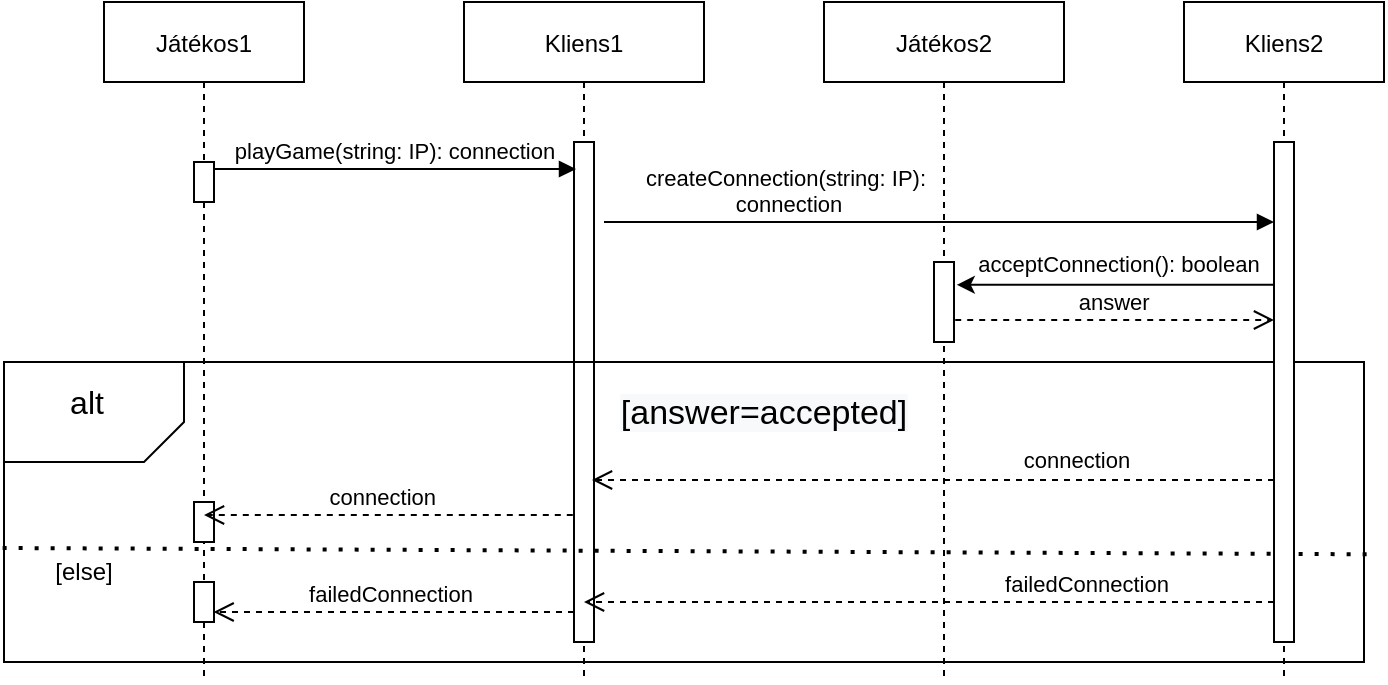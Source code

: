 <mxfile version="16.0.0" type="device"><diagram id="kgpKYQtTHZ0yAKxKKP6v" name="Page-1"><mxGraphModel dx="1038" dy="489" grid="1" gridSize="10" guides="1" tooltips="1" connect="1" arrows="1" fold="1" page="1" pageScale="1" pageWidth="850" pageHeight="1100" math="0" shadow="0"><root><mxCell id="0"/><mxCell id="1" parent="0"/><mxCell id="3nuBFxr9cyL0pnOWT2aG-1" value="Játékos1" style="shape=umlLifeline;perimeter=lifelinePerimeter;container=1;collapsible=0;recursiveResize=0;rounded=0;shadow=0;strokeWidth=1;" parent="1" vertex="1"><mxGeometry x="120" y="80" width="100" height="340" as="geometry"/></mxCell><mxCell id="3nuBFxr9cyL0pnOWT2aG-2" value="" style="points=[];perimeter=orthogonalPerimeter;rounded=0;shadow=0;strokeWidth=1;" parent="3nuBFxr9cyL0pnOWT2aG-1" vertex="1"><mxGeometry x="45" y="80" width="10" height="20" as="geometry"/></mxCell><mxCell id="2aL1PIGodThlvwAVGcDl-24" value="" style="points=[];perimeter=orthogonalPerimeter;rounded=0;shadow=0;strokeWidth=1;" parent="3nuBFxr9cyL0pnOWT2aG-1" vertex="1"><mxGeometry x="45" y="250" width="10" height="20" as="geometry"/></mxCell><mxCell id="zESeH4jfNV2lmUDJqqym-1" value="" style="points=[];perimeter=orthogonalPerimeter;rounded=0;shadow=0;strokeWidth=1;" vertex="1" parent="3nuBFxr9cyL0pnOWT2aG-1"><mxGeometry x="45" y="290" width="10" height="20" as="geometry"/></mxCell><mxCell id="3nuBFxr9cyL0pnOWT2aG-5" value="Kliens1" style="shape=umlLifeline;perimeter=lifelinePerimeter;container=1;collapsible=0;recursiveResize=0;rounded=0;shadow=0;strokeWidth=1;" parent="1" vertex="1"><mxGeometry x="300" y="80" width="120" height="340" as="geometry"/></mxCell><mxCell id="3nuBFxr9cyL0pnOWT2aG-6" value="" style="points=[];perimeter=orthogonalPerimeter;rounded=0;shadow=0;strokeWidth=1;" parent="3nuBFxr9cyL0pnOWT2aG-5" vertex="1"><mxGeometry x="55" y="70" width="10" height="250" as="geometry"/></mxCell><mxCell id="2aL1PIGodThlvwAVGcDl-16" value="" style="rounded=0;whiteSpace=wrap;html=1;fillColor=none;fontSize=14;glass=1;" parent="3nuBFxr9cyL0pnOWT2aG-5" vertex="1"><mxGeometry x="-230" y="180" width="680" height="150" as="geometry"/></mxCell><mxCell id="zESeH4jfNV2lmUDJqqym-2" value="" style="endArrow=none;dashed=1;html=1;dashPattern=1 3;strokeWidth=2;rounded=0;entryX=1.004;entryY=0.641;entryDx=0;entryDy=0;entryPerimeter=0;exitX=-0.001;exitY=0.62;exitDx=0;exitDy=0;exitPerimeter=0;" edge="1" parent="3nuBFxr9cyL0pnOWT2aG-5" source="2aL1PIGodThlvwAVGcDl-16" target="2aL1PIGodThlvwAVGcDl-16"><mxGeometry width="50" height="50" relative="1" as="geometry"><mxPoint x="527.6" y="370" as="sourcePoint"/><mxPoint x="150" y="250" as="targetPoint"/></mxGeometry></mxCell><mxCell id="2aL1PIGodThlvwAVGcDl-19" value="&lt;br&gt;&lt;br&gt;&lt;span style=&quot;color: rgb(0 , 0 , 0) ; font-family: &amp;#34;helvetica&amp;#34; ; font-size: 17px ; font-style: normal ; font-weight: 400 ; letter-spacing: normal ; text-align: center ; text-indent: 0px ; text-transform: none ; word-spacing: 0px ; background-color: rgb(248 , 249 , 250) ; display: inline ; float: none&quot;&gt;[answer=accepted]&lt;/span&gt;&lt;br&gt;" style="text;html=1;strokeColor=none;fillColor=none;align=center;verticalAlign=middle;whiteSpace=wrap;rounded=0;fontSize=17;" parent="3nuBFxr9cyL0pnOWT2aG-5" vertex="1"><mxGeometry x="120" y="170" width="60" height="30" as="geometry"/></mxCell><mxCell id="3nuBFxr9cyL0pnOWT2aG-8" value="playGame(string: IP): connection" style="verticalAlign=bottom;endArrow=block;entryX=0.1;entryY=0.054;shadow=0;strokeWidth=1;entryDx=0;entryDy=0;entryPerimeter=0;" parent="1" source="3nuBFxr9cyL0pnOWT2aG-2" target="3nuBFxr9cyL0pnOWT2aG-6" edge="1"><mxGeometry relative="1" as="geometry"><mxPoint x="275" y="160" as="sourcePoint"/></mxGeometry></mxCell><mxCell id="2aL1PIGodThlvwAVGcDl-1" value="Játékos2" style="shape=umlLifeline;perimeter=lifelinePerimeter;container=1;collapsible=0;recursiveResize=0;rounded=0;shadow=0;strokeWidth=1;" parent="1" vertex="1"><mxGeometry x="480" y="80" width="120" height="340" as="geometry"/></mxCell><mxCell id="2aL1PIGodThlvwAVGcDl-2" value="" style="points=[];perimeter=orthogonalPerimeter;rounded=0;shadow=0;strokeWidth=1;" parent="2aL1PIGodThlvwAVGcDl-1" vertex="1"><mxGeometry x="55" y="130" width="10" height="40" as="geometry"/></mxCell><mxCell id="2aL1PIGodThlvwAVGcDl-7" value="createConnection(string: IP):&#10; connection" style="verticalAlign=bottom;endArrow=block;shadow=0;strokeWidth=1;" parent="2aL1PIGodThlvwAVGcDl-1" target="2aL1PIGodThlvwAVGcDl-5" edge="1"><mxGeometry x="-0.457" relative="1" as="geometry"><mxPoint x="-110" y="110" as="sourcePoint"/><mxPoint x="46" y="110" as="targetPoint"/><mxPoint as="offset"/></mxGeometry></mxCell><mxCell id="2aL1PIGodThlvwAVGcDl-4" value="Kliens2" style="shape=umlLifeline;perimeter=lifelinePerimeter;container=1;collapsible=0;recursiveResize=0;rounded=0;shadow=0;strokeWidth=1;" parent="1" vertex="1"><mxGeometry x="660" y="80" width="100" height="340" as="geometry"/></mxCell><mxCell id="2aL1PIGodThlvwAVGcDl-5" value="" style="points=[];perimeter=orthogonalPerimeter;rounded=0;shadow=0;strokeWidth=1;" parent="2aL1PIGodThlvwAVGcDl-4" vertex="1"><mxGeometry x="45" y="70" width="10" height="250" as="geometry"/></mxCell><mxCell id="2aL1PIGodThlvwAVGcDl-9" value="" style="endArrow=classic;html=1;rounded=0;entryX=1.14;entryY=0.285;entryDx=0;entryDy=0;entryPerimeter=0;" parent="1" source="2aL1PIGodThlvwAVGcDl-5" target="2aL1PIGodThlvwAVGcDl-2" edge="1"><mxGeometry width="50" height="50" relative="1" as="geometry"><mxPoint x="400" y="310" as="sourcePoint"/><mxPoint x="450" y="260" as="targetPoint"/></mxGeometry></mxCell><mxCell id="2aL1PIGodThlvwAVGcDl-10" value="acceptConnection(): boolean" style="edgeLabel;html=1;align=center;verticalAlign=middle;resizable=0;points=[];" parent="2aL1PIGodThlvwAVGcDl-9" vertex="1" connectable="0"><mxGeometry x="0.283" y="-3" relative="1" as="geometry"><mxPoint x="23" y="-8" as="offset"/></mxGeometry></mxCell><mxCell id="2aL1PIGodThlvwAVGcDl-11" value="answer" style="verticalAlign=bottom;endArrow=open;dashed=1;endSize=8;shadow=0;strokeWidth=1;exitX=1.06;exitY=0.725;exitDx=0;exitDy=0;exitPerimeter=0;" parent="1" source="2aL1PIGodThlvwAVGcDl-2" target="2aL1PIGodThlvwAVGcDl-5" edge="1"><mxGeometry relative="1" as="geometry"><mxPoint x="185" y="210" as="targetPoint"/><mxPoint x="540" y="240" as="sourcePoint"/></mxGeometry></mxCell><mxCell id="2aL1PIGodThlvwAVGcDl-17" value="" style="endArrow=none;html=1;rounded=0;" parent="1" edge="1"><mxGeometry width="50" height="50" relative="1" as="geometry"><mxPoint x="70" y="310" as="sourcePoint"/><mxPoint x="160" y="260" as="targetPoint"/><Array as="points"><mxPoint x="140" y="310"/><mxPoint x="160" y="290"/></Array></mxGeometry></mxCell><mxCell id="2aL1PIGodThlvwAVGcDl-18" value="alt" style="edgeLabel;html=1;align=center;verticalAlign=middle;resizable=0;points=[];fontSize=16;" parent="2aL1PIGodThlvwAVGcDl-17" vertex="1" connectable="0"><mxGeometry x="-0.214" y="1" relative="1" as="geometry"><mxPoint x="-10" y="-29" as="offset"/></mxGeometry></mxCell><mxCell id="2aL1PIGodThlvwAVGcDl-23" value="connection" style="verticalAlign=bottom;endArrow=open;dashed=1;endSize=8;shadow=0;strokeWidth=1;entryX=0.9;entryY=0.676;entryDx=0;entryDy=0;entryPerimeter=0;" parent="1" source="2aL1PIGodThlvwAVGcDl-5" target="3nuBFxr9cyL0pnOWT2aG-6" edge="1"><mxGeometry x="-0.422" y="-1" relative="1" as="geometry"><mxPoint x="715" y="249" as="targetPoint"/><mxPoint x="545.6" y="249" as="sourcePoint"/><Array as="points"/><mxPoint as="offset"/></mxGeometry></mxCell><mxCell id="2aL1PIGodThlvwAVGcDl-25" value="connection" style="verticalAlign=bottom;endArrow=open;dashed=1;endSize=8;shadow=0;strokeWidth=1;exitX=-0.06;exitY=0.746;exitDx=0;exitDy=0;exitPerimeter=0;" parent="1" source="3nuBFxr9cyL0pnOWT2aG-6" target="3nuBFxr9cyL0pnOWT2aG-1" edge="1"><mxGeometry x="0.03" relative="1" as="geometry"><mxPoint x="359.5" y="341.74" as="targetPoint"/><mxPoint x="724" y="341.74" as="sourcePoint"/><Array as="points"/><mxPoint as="offset"/></mxGeometry></mxCell><mxCell id="2aL1PIGodThlvwAVGcDl-26" value="failedConnection" style="verticalAlign=bottom;endArrow=open;dashed=1;endSize=8;shadow=0;strokeWidth=1;" parent="1" source="2aL1PIGodThlvwAVGcDl-5" edge="1"><mxGeometry x="-0.459" relative="1" as="geometry"><mxPoint x="360" y="380" as="targetPoint"/><mxPoint x="545.6" y="249" as="sourcePoint"/><mxPoint as="offset"/></mxGeometry></mxCell><mxCell id="2aL1PIGodThlvwAVGcDl-27" value="failedConnection" style="verticalAlign=bottom;endArrow=open;dashed=1;endSize=8;shadow=0;strokeWidth=1;entryX=0.98;entryY=0.75;entryDx=0;entryDy=0;entryPerimeter=0;" parent="1" source="3nuBFxr9cyL0pnOWT2aG-6" target="zESeH4jfNV2lmUDJqqym-1" edge="1"><mxGeometry x="0.018" relative="1" as="geometry"><mxPoint x="180" y="380" as="targetPoint"/><mxPoint x="715" y="384.97" as="sourcePoint"/><mxPoint as="offset"/></mxGeometry></mxCell><mxCell id="zESeH4jfNV2lmUDJqqym-3" value="[else]" style="text;html=1;strokeColor=none;fillColor=none;align=center;verticalAlign=middle;whiteSpace=wrap;rounded=0;" vertex="1" parent="1"><mxGeometry x="80" y="350" width="60" height="30" as="geometry"/></mxCell></root></mxGraphModel></diagram></mxfile>